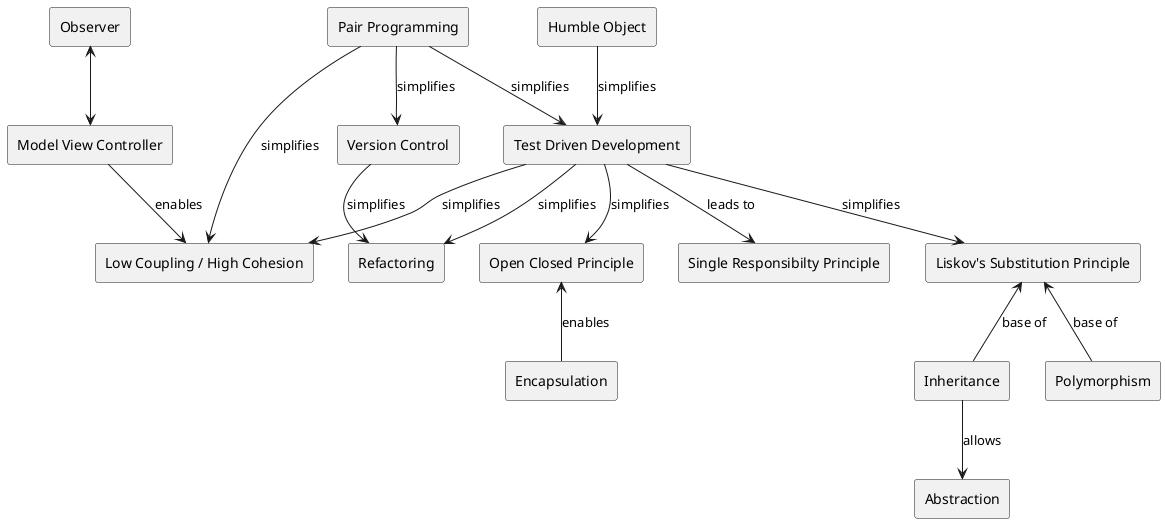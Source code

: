 @startuml

rectangle "Humble Object"

rectangle "Test Driven Development"

rectangle "Observer"
rectangle "Model View Controller"
rectangle "Low Coupling / High Cohesion"
rectangle "Refactoring"
rectangle "Single Responsibilty Principle"
rectangle "Version Control"
rectangle "Liskov's Substitution Principle"
rectangle "Open Closed Principle"
rectangle "Encapsulation"
rectangle "Pair Programming"
rectangle "Polymorphism"
rectangle "Inheritance"
rectangle "Abstraction"

"Humble Object" --> "Test Driven Development": simplifies

"Observer" <--> "Model View Controller"

"Test Driven Development" --> "Single Responsibilty Principle": leads to
"Test Driven Development" --> "Low Coupling / High Cohesion": simplifies
"Test Driven Development" --> "Open Closed Principle": simplifies
"Test Driven Development" --> "Liskov's Substitution Principle": simplifies
"Test Driven Development" --> "Refactoring": simplifies

"Version Control" --> "Refactoring": simplifies

"Liskov's Substitution Principle" <-- "Polymorphism": base of
"Liskov's Substitution Principle" <-- "Inheritance": base of

"Inheritance" --> "Abstraction": allows

"Open Closed Principle" <-- "Encapsulation": enables

"Model View Controller" --> "Low Coupling / High Cohesion": enables

"Pair Programming" --> "Test Driven Development": simplifies
"Pair Programming" --> "Low Coupling / High Cohesion": simplifies
"Pair Programming" --> "Version Control": simplifies

@enduml